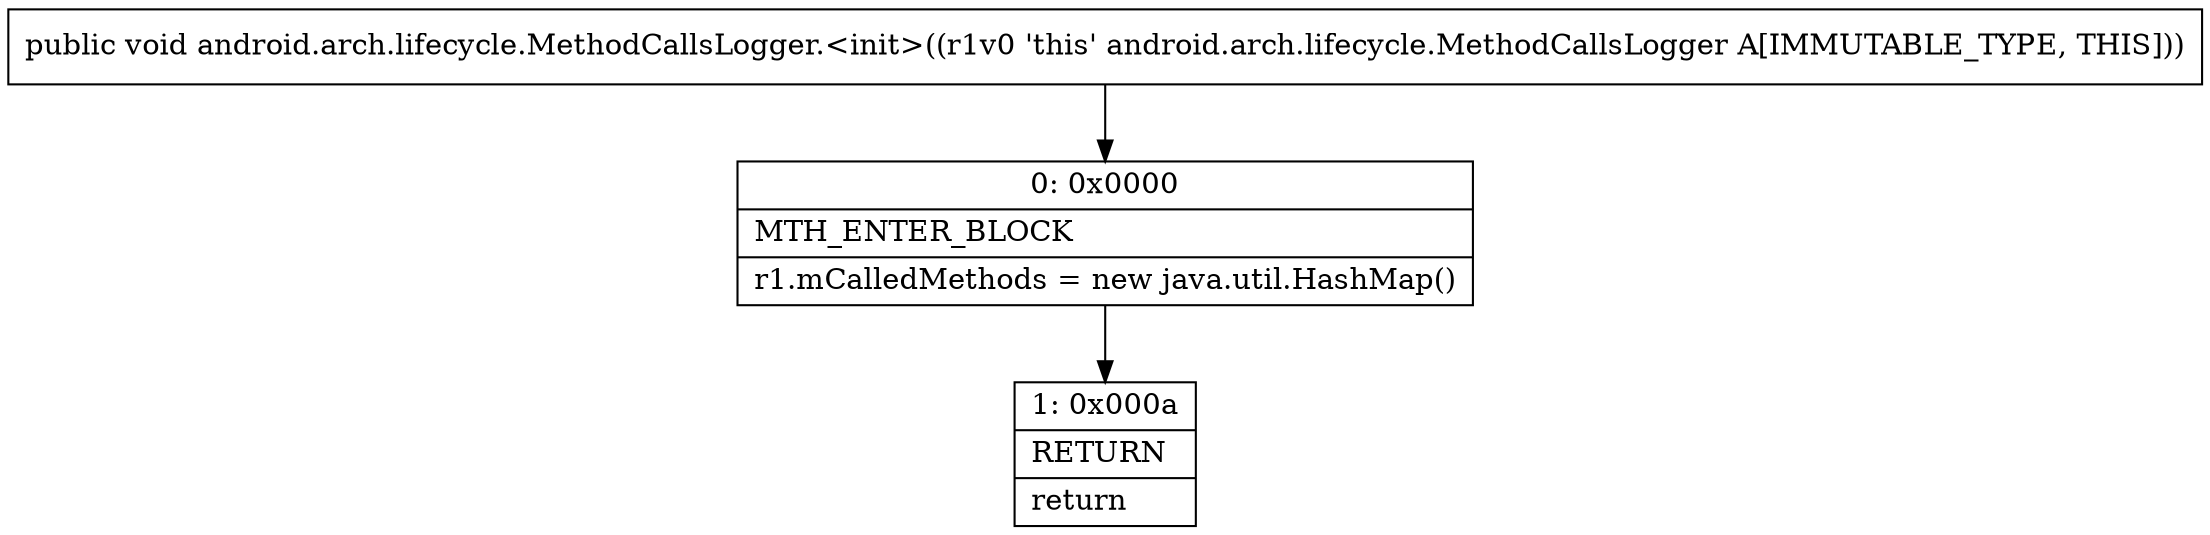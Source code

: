 digraph "CFG forandroid.arch.lifecycle.MethodCallsLogger.\<init\>()V" {
Node_0 [shape=record,label="{0\:\ 0x0000|MTH_ENTER_BLOCK\l|r1.mCalledMethods = new java.util.HashMap()\l}"];
Node_1 [shape=record,label="{1\:\ 0x000a|RETURN\l|return\l}"];
MethodNode[shape=record,label="{public void android.arch.lifecycle.MethodCallsLogger.\<init\>((r1v0 'this' android.arch.lifecycle.MethodCallsLogger A[IMMUTABLE_TYPE, THIS])) }"];
MethodNode -> Node_0;
Node_0 -> Node_1;
}


